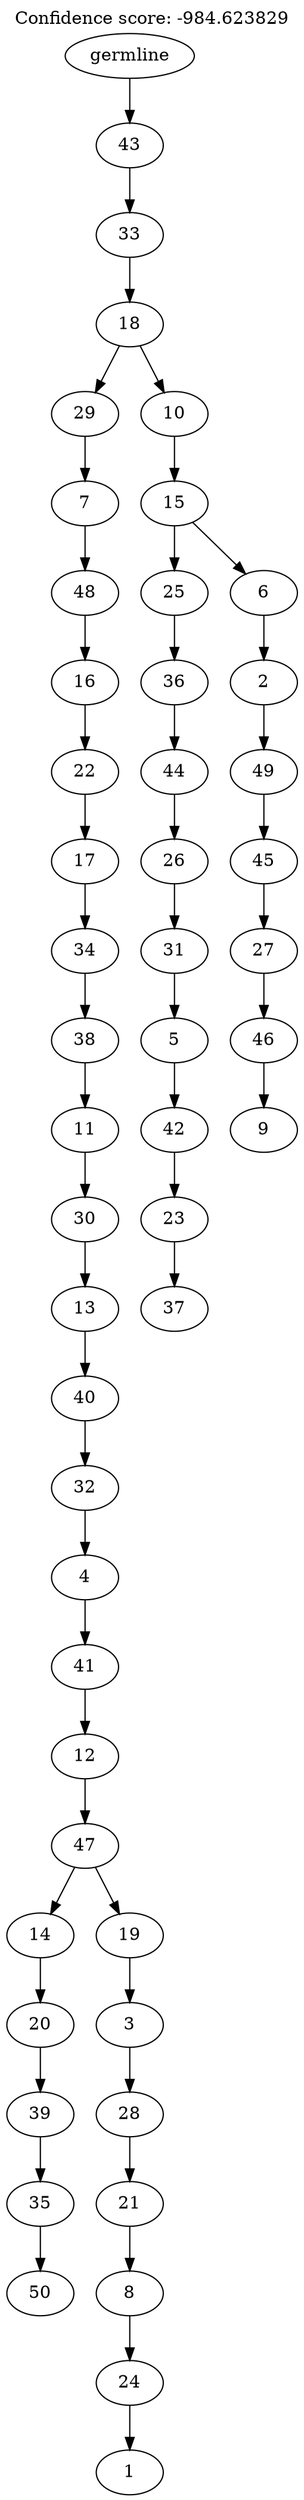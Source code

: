 digraph g {
	"49" -> "50";
	"50" [label="50"];
	"48" -> "49";
	"49" [label="35"];
	"47" -> "48";
	"48" [label="39"];
	"46" -> "47";
	"47" [label="20"];
	"44" -> "45";
	"45" [label="1"];
	"43" -> "44";
	"44" [label="24"];
	"42" -> "43";
	"43" [label="8"];
	"41" -> "42";
	"42" [label="21"];
	"40" -> "41";
	"41" [label="28"];
	"39" -> "40";
	"40" [label="3"];
	"38" -> "39";
	"39" [label="19"];
	"38" -> "46";
	"46" [label="14"];
	"37" -> "38";
	"38" [label="47"];
	"36" -> "37";
	"37" [label="12"];
	"35" -> "36";
	"36" [label="41"];
	"34" -> "35";
	"35" [label="4"];
	"33" -> "34";
	"34" [label="32"];
	"32" -> "33";
	"33" [label="40"];
	"31" -> "32";
	"32" [label="13"];
	"30" -> "31";
	"31" [label="30"];
	"29" -> "30";
	"30" [label="11"];
	"28" -> "29";
	"29" [label="38"];
	"27" -> "28";
	"28" [label="34"];
	"26" -> "27";
	"27" [label="17"];
	"25" -> "26";
	"26" [label="22"];
	"24" -> "25";
	"25" [label="16"];
	"23" -> "24";
	"24" [label="48"];
	"22" -> "23";
	"23" [label="7"];
	"20" -> "21";
	"21" [label="37"];
	"19" -> "20";
	"20" [label="23"];
	"18" -> "19";
	"19" [label="42"];
	"17" -> "18";
	"18" [label="5"];
	"16" -> "17";
	"17" [label="31"];
	"15" -> "16";
	"16" [label="26"];
	"14" -> "15";
	"15" [label="44"];
	"13" -> "14";
	"14" [label="36"];
	"11" -> "12";
	"12" [label="9"];
	"10" -> "11";
	"11" [label="46"];
	"9" -> "10";
	"10" [label="27"];
	"8" -> "9";
	"9" [label="45"];
	"7" -> "8";
	"8" [label="49"];
	"6" -> "7";
	"7" [label="2"];
	"5" -> "6";
	"6" [label="6"];
	"5" -> "13";
	"13" [label="25"];
	"4" -> "5";
	"5" [label="15"];
	"3" -> "4";
	"4" [label="10"];
	"3" -> "22";
	"22" [label="29"];
	"2" -> "3";
	"3" [label="18"];
	"1" -> "2";
	"2" [label="33"];
	"0" -> "1";
	"1" [label="43"];
	"0" [label="germline"];
	labelloc="t";
	label="Confidence score: -984.623829";
}
